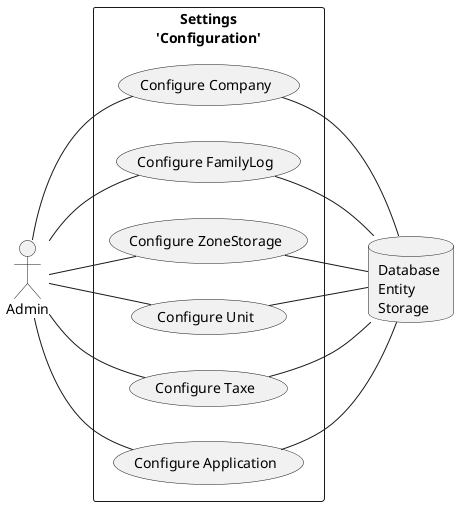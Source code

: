 @startuml
left to right direction
skinparam packageStyle rectangle

actor Admin
database "Database \nEntity \nStorage" as Database

rectangle "Settings\n'Configuration'" {
	Admin -- (Configure Company)
	Admin -- (Configure FamilyLog)
	Admin -- (Configure ZoneStorage)
	Admin -- (Configure Unit)
	Admin -- (Configure Taxe)
	Admin -- (Configure Application)
	(Configure Company) -- Database
	(Configure FamilyLog) -- Database
	(Configure ZoneStorage) -- Database
	(Configure Unit) -- Database
	(Configure Taxe) -- Database
	(Configure Application) -- Database
}

@enduml
